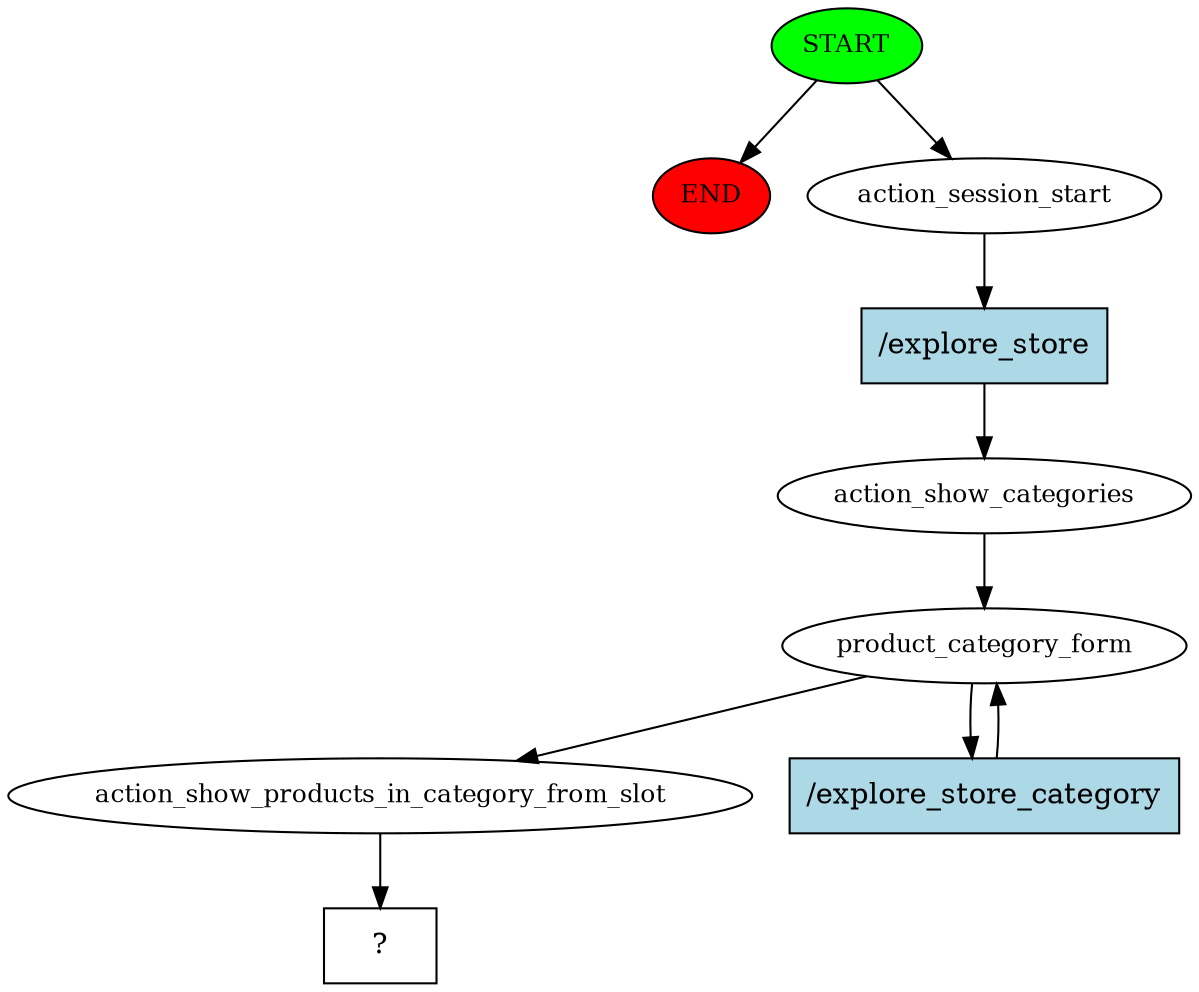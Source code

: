 digraph  {
0 [class="start active", fillcolor=green, fontsize=12, label=START, style=filled];
"-1" [class=end, fillcolor=red, fontsize=12, label=END, style=filled];
1 [class=active, fontsize=12, label=action_session_start];
2 [class=active, fontsize=12, label=action_show_categories];
3 [class=active, fontsize=12, label=product_category_form];
5 [class=active, fontsize=12, label=action_show_products_in_category_from_slot];
6 [class="intent dashed active", label="  ?  ", shape=rect];
7 [class="intent active", fillcolor=lightblue, label="/explore_store", shape=rect, style=filled];
8 [class="intent active", fillcolor=lightblue, label="/explore_store_category", shape=rect, style=filled];
0 -> "-1"  [class="", key=NONE, label=""];
0 -> 1  [class=active, key=NONE, label=""];
1 -> 7  [class=active, key=0];
2 -> 3  [class=active, key=NONE, label=""];
3 -> 5  [class=active, key=NONE, label=""];
3 -> 8  [class=active, key=0];
5 -> 6  [class=active, key=NONE, label=""];
7 -> 2  [class=active, key=0];
8 -> 3  [class=active, key=0];
}
